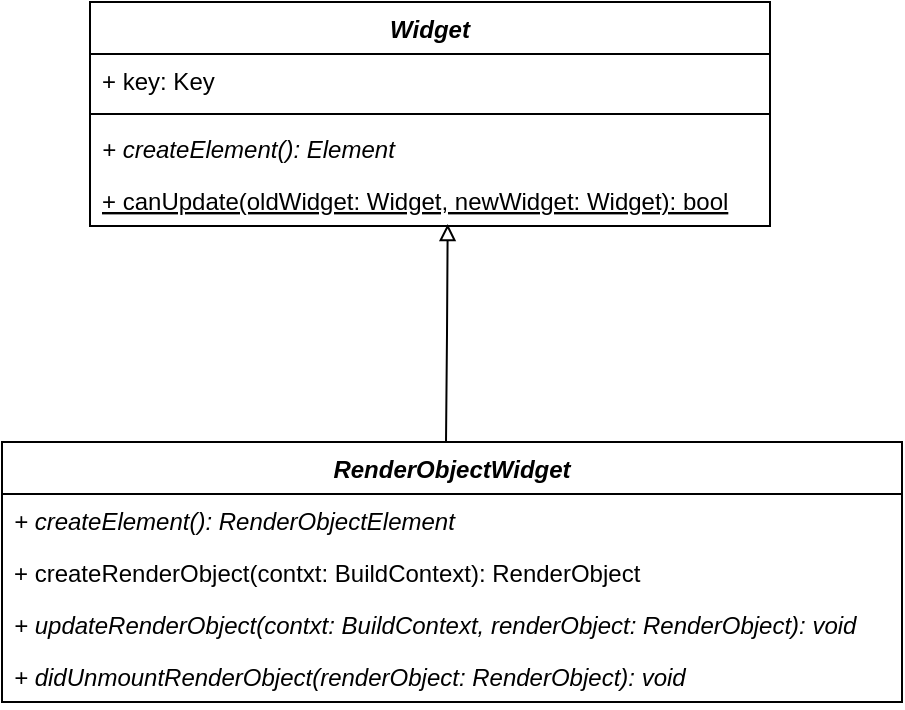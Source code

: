 <mxfile version="15.6.2" type="github">
  <diagram id="C5RBs43oDa-KdzZeNtuy" name="Page-1">
    <mxGraphModel dx="1298" dy="684" grid="1" gridSize="10" guides="1" tooltips="1" connect="1" arrows="1" fold="1" page="1" pageScale="1" pageWidth="827" pageHeight="1169" math="0" shadow="0">
      <root>
        <mxCell id="WIyWlLk6GJQsqaUBKTNV-0" />
        <mxCell id="WIyWlLk6GJQsqaUBKTNV-1" parent="WIyWlLk6GJQsqaUBKTNV-0" />
        <mxCell id="EK675T0Ch9rRK61OD-lh-0" value="Widget" style="swimlane;fontStyle=3;align=center;verticalAlign=top;childLayout=stackLayout;horizontal=1;startSize=26;horizontalStack=0;resizeParent=1;resizeParentMax=0;resizeLast=0;collapsible=1;marginBottom=0;glass=0;" parent="WIyWlLk6GJQsqaUBKTNV-1" vertex="1">
          <mxGeometry x="244" y="80" width="340" height="112" as="geometry" />
        </mxCell>
        <mxCell id="EK675T0Ch9rRK61OD-lh-1" value="+ key: Key" style="text;strokeColor=none;fillColor=none;align=left;verticalAlign=top;spacingLeft=4;spacingRight=4;overflow=hidden;rotatable=0;points=[[0,0.5],[1,0.5]];portConstraint=eastwest;" parent="EK675T0Ch9rRK61OD-lh-0" vertex="1">
          <mxGeometry y="26" width="340" height="26" as="geometry" />
        </mxCell>
        <mxCell id="EK675T0Ch9rRK61OD-lh-2" value="" style="line;strokeWidth=1;fillColor=none;align=left;verticalAlign=middle;spacingTop=-1;spacingLeft=3;spacingRight=3;rotatable=0;labelPosition=right;points=[];portConstraint=eastwest;" parent="EK675T0Ch9rRK61OD-lh-0" vertex="1">
          <mxGeometry y="52" width="340" height="8" as="geometry" />
        </mxCell>
        <mxCell id="EK675T0Ch9rRK61OD-lh-5" value="+ createElement(): Element" style="text;strokeColor=none;fillColor=none;align=left;verticalAlign=top;spacingLeft=4;spacingRight=4;overflow=hidden;rotatable=0;points=[[0,0.5],[1,0.5]];portConstraint=eastwest;fontStyle=2" parent="EK675T0Ch9rRK61OD-lh-0" vertex="1">
          <mxGeometry y="60" width="340" height="26" as="geometry" />
        </mxCell>
        <mxCell id="EK675T0Ch9rRK61OD-lh-6" value="+ canUpdate(oldWidget: Widget, newWidget: Widget): bool" style="text;strokeColor=none;fillColor=none;align=left;verticalAlign=top;spacingLeft=4;spacingRight=4;overflow=hidden;rotatable=0;points=[[0,0.5],[1,0.5]];portConstraint=eastwest;fontStyle=4" parent="EK675T0Ch9rRK61OD-lh-0" vertex="1">
          <mxGeometry y="86" width="340" height="26" as="geometry" />
        </mxCell>
        <mxCell id="roRzxW-4KAUQSiINCQkD-8" style="edgeStyle=orthogonalEdgeStyle;rounded=0;orthogonalLoop=1;jettySize=auto;html=1;exitX=0.5;exitY=0;exitDx=0;exitDy=0;entryX=0.526;entryY=0.962;entryDx=0;entryDy=0;entryPerimeter=0;endArrow=block;endFill=0;" edge="1" parent="WIyWlLk6GJQsqaUBKTNV-1" target="EK675T0Ch9rRK61OD-lh-6">
          <mxGeometry relative="1" as="geometry">
            <mxPoint x="422" y="300" as="sourcePoint" />
          </mxGeometry>
        </mxCell>
        <mxCell id="roRzxW-4KAUQSiINCQkD-0" value="RenderObjectWidget" style="swimlane;fontStyle=3;align=center;verticalAlign=top;childLayout=stackLayout;horizontal=1;startSize=26;horizontalStack=0;resizeParent=1;resizeParentMax=0;resizeLast=0;collapsible=1;marginBottom=0;" vertex="1" parent="WIyWlLk6GJQsqaUBKTNV-1">
          <mxGeometry x="200" y="300" width="450" height="130" as="geometry" />
        </mxCell>
        <mxCell id="roRzxW-4KAUQSiINCQkD-3" value="+ createElement(): RenderObjectElement" style="text;strokeColor=none;fillColor=none;align=left;verticalAlign=top;spacingLeft=4;spacingRight=4;overflow=hidden;rotatable=0;points=[[0,0.5],[1,0.5]];portConstraint=eastwest;fontStyle=2" vertex="1" parent="roRzxW-4KAUQSiINCQkD-0">
          <mxGeometry y="26" width="450" height="26" as="geometry" />
        </mxCell>
        <mxCell id="roRzxW-4KAUQSiINCQkD-4" value="+ createRenderObject(contxt: BuildContext): RenderObject" style="text;strokeColor=none;fillColor=none;align=left;verticalAlign=top;spacingLeft=4;spacingRight=4;overflow=hidden;rotatable=0;points=[[0,0.5],[1,0.5]];portConstraint=eastwest;" vertex="1" parent="roRzxW-4KAUQSiINCQkD-0">
          <mxGeometry y="52" width="450" height="26" as="geometry" />
        </mxCell>
        <mxCell id="roRzxW-4KAUQSiINCQkD-5" value="+ updateRenderObject(contxt: BuildContext, renderObject: RenderObject): void" style="text;strokeColor=none;fillColor=none;align=left;verticalAlign=top;spacingLeft=4;spacingRight=4;overflow=hidden;rotatable=0;points=[[0,0.5],[1,0.5]];portConstraint=eastwest;fontStyle=2" vertex="1" parent="roRzxW-4KAUQSiINCQkD-0">
          <mxGeometry y="78" width="450" height="26" as="geometry" />
        </mxCell>
        <mxCell id="roRzxW-4KAUQSiINCQkD-6" value="+ didUnmountRenderObject(renderObject: RenderObject): void" style="text;strokeColor=none;fillColor=none;align=left;verticalAlign=top;spacingLeft=4;spacingRight=4;overflow=hidden;rotatable=0;points=[[0,0.5],[1,0.5]];portConstraint=eastwest;fontStyle=2" vertex="1" parent="roRzxW-4KAUQSiINCQkD-0">
          <mxGeometry y="104" width="450" height="26" as="geometry" />
        </mxCell>
      </root>
    </mxGraphModel>
  </diagram>
</mxfile>
